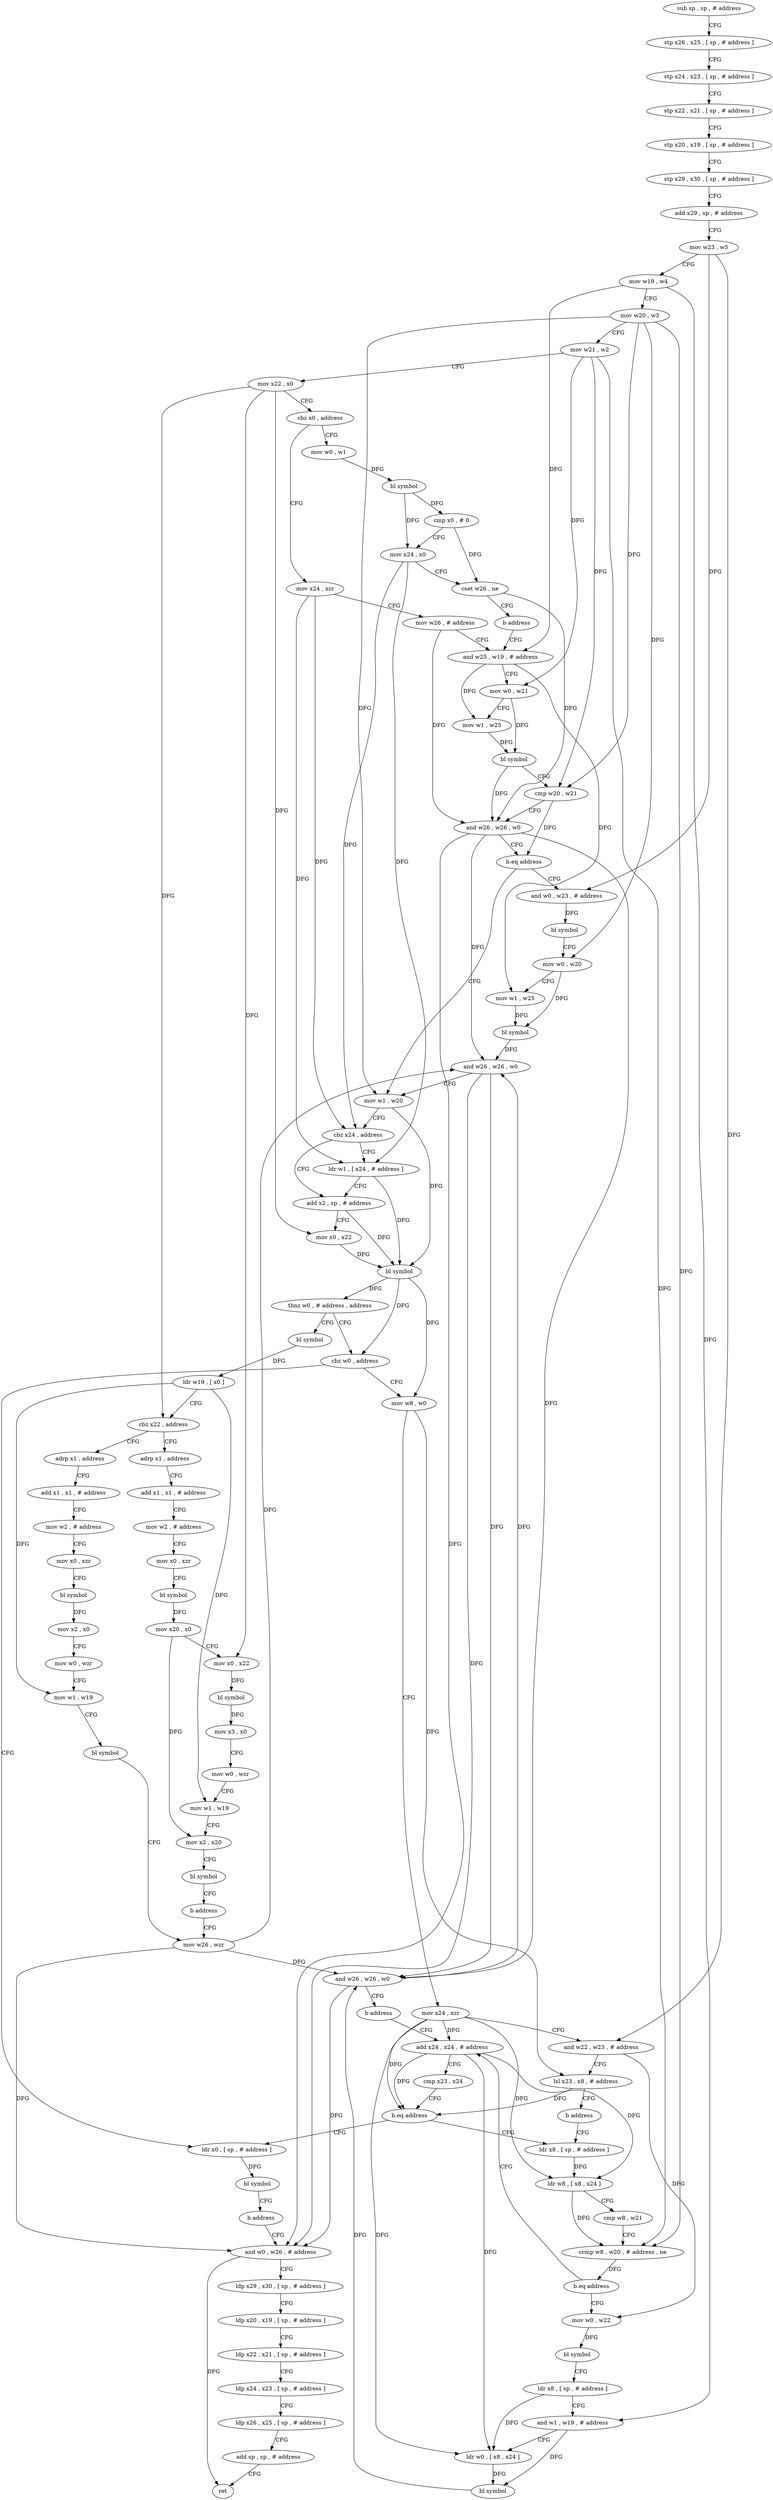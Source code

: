 digraph "func" {
"4201280" [label = "sub sp , sp , # address" ]
"4201284" [label = "stp x26 , x25 , [ sp , # address ]" ]
"4201288" [label = "stp x24 , x23 , [ sp , # address ]" ]
"4201292" [label = "stp x22 , x21 , [ sp , # address ]" ]
"4201296" [label = "stp x20 , x19 , [ sp , # address ]" ]
"4201300" [label = "stp x29 , x30 , [ sp , # address ]" ]
"4201304" [label = "add x29 , sp , # address" ]
"4201308" [label = "mov w23 , w5" ]
"4201312" [label = "mov w19 , w4" ]
"4201316" [label = "mov w20 , w3" ]
"4201320" [label = "mov w21 , w2" ]
"4201324" [label = "mov x22 , x0" ]
"4201328" [label = "cbz x0 , address" ]
"4201356" [label = "mov x24 , xzr" ]
"4201332" [label = "mov w0 , w1" ]
"4201360" [label = "mov w26 , # address" ]
"4201364" [label = "and w25 , w19 , # address" ]
"4201336" [label = "bl symbol" ]
"4201340" [label = "cmp x0 , # 0" ]
"4201344" [label = "mov x24 , x0" ]
"4201348" [label = "cset w26 , ne" ]
"4201352" [label = "b address" ]
"4201416" [label = "mov w1 , w20" ]
"4201420" [label = "cbz x24 , address" ]
"4201428" [label = "add x2 , sp , # address" ]
"4201424" [label = "ldr w1 , [ x24 , # address ]" ]
"4201392" [label = "and w0 , w23 , # address" ]
"4201396" [label = "bl symbol" ]
"4201400" [label = "mov w0 , w20" ]
"4201404" [label = "mov w1 , w25" ]
"4201408" [label = "bl symbol" ]
"4201412" [label = "and w26 , w26 , w0" ]
"4201368" [label = "mov w0 , w21" ]
"4201372" [label = "mov w1 , w25" ]
"4201376" [label = "bl symbol" ]
"4201380" [label = "cmp w20 , w21" ]
"4201384" [label = "and w26 , w26 , w0" ]
"4201388" [label = "b.eq address" ]
"4201432" [label = "mov x0 , x22" ]
"4201436" [label = "bl symbol" ]
"4201440" [label = "tbnz w0 , # address , address" ]
"4201544" [label = "bl symbol" ]
"4201444" [label = "cbz w0 , address" ]
"4201548" [label = "ldr w19 , [ x0 ]" ]
"4201552" [label = "cbz x22 , address" ]
"4201612" [label = "adrp x1 , address" ]
"4201556" [label = "adrp x1 , address" ]
"4201532" [label = "ldr x0 , [ sp , # address ]" ]
"4201448" [label = "mov w8 , w0" ]
"4201616" [label = "add x1 , x1 , # address" ]
"4201620" [label = "mov w2 , # address" ]
"4201624" [label = "mov x0 , xzr" ]
"4201628" [label = "bl symbol" ]
"4201632" [label = "mov x2 , x0" ]
"4201636" [label = "mov w0 , wzr" ]
"4201640" [label = "mov w1 , w19" ]
"4201644" [label = "bl symbol" ]
"4201648" [label = "mov w26 , wzr" ]
"4201560" [label = "add x1 , x1 , # address" ]
"4201564" [label = "mov w2 , # address" ]
"4201568" [label = "mov x0 , xzr" ]
"4201572" [label = "bl symbol" ]
"4201576" [label = "mov x20 , x0" ]
"4201580" [label = "mov x0 , x22" ]
"4201584" [label = "bl symbol" ]
"4201588" [label = "mov x3 , x0" ]
"4201592" [label = "mov w0 , wzr" ]
"4201596" [label = "mov w1 , w19" ]
"4201600" [label = "mov x2 , x20" ]
"4201604" [label = "bl symbol" ]
"4201608" [label = "b address" ]
"4201536" [label = "bl symbol" ]
"4201540" [label = "b address" ]
"4201652" [label = "and w0 , w26 , # address" ]
"4201452" [label = "mov x24 , xzr" ]
"4201456" [label = "and w22 , w23 , # address" ]
"4201460" [label = "lsl x23 , x8 , # address" ]
"4201464" [label = "b address" ]
"4201480" [label = "ldr x8 , [ sp , # address ]" ]
"4201656" [label = "ldp x29 , x30 , [ sp , # address ]" ]
"4201660" [label = "ldp x20 , x19 , [ sp , # address ]" ]
"4201664" [label = "ldp x22 , x21 , [ sp , # address ]" ]
"4201668" [label = "ldp x24 , x23 , [ sp , # address ]" ]
"4201672" [label = "ldp x26 , x25 , [ sp , # address ]" ]
"4201676" [label = "add sp , sp , # address" ]
"4201680" [label = "ret" ]
"4201484" [label = "ldr w8 , [ x8 , x24 ]" ]
"4201488" [label = "cmp w8 , w21" ]
"4201492" [label = "ccmp w8 , w20 , # address , ne" ]
"4201496" [label = "b.eq address" ]
"4201468" [label = "add x24 , x24 , # address" ]
"4201500" [label = "mov w0 , w22" ]
"4201472" [label = "cmp x23 , x24" ]
"4201476" [label = "b.eq address" ]
"4201504" [label = "bl symbol" ]
"4201508" [label = "ldr x8 , [ sp , # address ]" ]
"4201512" [label = "and w1 , w19 , # address" ]
"4201516" [label = "ldr w0 , [ x8 , x24 ]" ]
"4201520" [label = "bl symbol" ]
"4201524" [label = "and w26 , w26 , w0" ]
"4201528" [label = "b address" ]
"4201280" -> "4201284" [ label = "CFG" ]
"4201284" -> "4201288" [ label = "CFG" ]
"4201288" -> "4201292" [ label = "CFG" ]
"4201292" -> "4201296" [ label = "CFG" ]
"4201296" -> "4201300" [ label = "CFG" ]
"4201300" -> "4201304" [ label = "CFG" ]
"4201304" -> "4201308" [ label = "CFG" ]
"4201308" -> "4201312" [ label = "CFG" ]
"4201308" -> "4201392" [ label = "DFG" ]
"4201308" -> "4201456" [ label = "DFG" ]
"4201312" -> "4201316" [ label = "CFG" ]
"4201312" -> "4201364" [ label = "DFG" ]
"4201312" -> "4201512" [ label = "DFG" ]
"4201316" -> "4201320" [ label = "CFG" ]
"4201316" -> "4201380" [ label = "DFG" ]
"4201316" -> "4201416" [ label = "DFG" ]
"4201316" -> "4201400" [ label = "DFG" ]
"4201316" -> "4201492" [ label = "DFG" ]
"4201320" -> "4201324" [ label = "CFG" ]
"4201320" -> "4201368" [ label = "DFG" ]
"4201320" -> "4201380" [ label = "DFG" ]
"4201320" -> "4201492" [ label = "DFG" ]
"4201324" -> "4201328" [ label = "CFG" ]
"4201324" -> "4201432" [ label = "DFG" ]
"4201324" -> "4201552" [ label = "DFG" ]
"4201324" -> "4201580" [ label = "DFG" ]
"4201328" -> "4201356" [ label = "CFG" ]
"4201328" -> "4201332" [ label = "CFG" ]
"4201356" -> "4201360" [ label = "CFG" ]
"4201356" -> "4201420" [ label = "DFG" ]
"4201356" -> "4201424" [ label = "DFG" ]
"4201332" -> "4201336" [ label = "DFG" ]
"4201360" -> "4201364" [ label = "CFG" ]
"4201360" -> "4201384" [ label = "DFG" ]
"4201364" -> "4201368" [ label = "CFG" ]
"4201364" -> "4201372" [ label = "DFG" ]
"4201364" -> "4201404" [ label = "DFG" ]
"4201336" -> "4201340" [ label = "DFG" ]
"4201336" -> "4201344" [ label = "DFG" ]
"4201340" -> "4201344" [ label = "CFG" ]
"4201340" -> "4201348" [ label = "DFG" ]
"4201344" -> "4201348" [ label = "CFG" ]
"4201344" -> "4201420" [ label = "DFG" ]
"4201344" -> "4201424" [ label = "DFG" ]
"4201348" -> "4201352" [ label = "CFG" ]
"4201348" -> "4201384" [ label = "DFG" ]
"4201352" -> "4201364" [ label = "CFG" ]
"4201416" -> "4201420" [ label = "CFG" ]
"4201416" -> "4201436" [ label = "DFG" ]
"4201420" -> "4201428" [ label = "CFG" ]
"4201420" -> "4201424" [ label = "CFG" ]
"4201428" -> "4201432" [ label = "CFG" ]
"4201428" -> "4201436" [ label = "DFG" ]
"4201424" -> "4201428" [ label = "CFG" ]
"4201424" -> "4201436" [ label = "DFG" ]
"4201392" -> "4201396" [ label = "DFG" ]
"4201396" -> "4201400" [ label = "CFG" ]
"4201400" -> "4201404" [ label = "CFG" ]
"4201400" -> "4201408" [ label = "DFG" ]
"4201404" -> "4201408" [ label = "DFG" ]
"4201408" -> "4201412" [ label = "DFG" ]
"4201412" -> "4201416" [ label = "CFG" ]
"4201412" -> "4201652" [ label = "DFG" ]
"4201412" -> "4201524" [ label = "DFG" ]
"4201368" -> "4201372" [ label = "CFG" ]
"4201368" -> "4201376" [ label = "DFG" ]
"4201372" -> "4201376" [ label = "DFG" ]
"4201376" -> "4201380" [ label = "CFG" ]
"4201376" -> "4201384" [ label = "DFG" ]
"4201380" -> "4201384" [ label = "CFG" ]
"4201380" -> "4201388" [ label = "DFG" ]
"4201384" -> "4201388" [ label = "CFG" ]
"4201384" -> "4201412" [ label = "DFG" ]
"4201384" -> "4201652" [ label = "DFG" ]
"4201384" -> "4201524" [ label = "DFG" ]
"4201388" -> "4201416" [ label = "CFG" ]
"4201388" -> "4201392" [ label = "CFG" ]
"4201432" -> "4201436" [ label = "DFG" ]
"4201436" -> "4201440" [ label = "DFG" ]
"4201436" -> "4201444" [ label = "DFG" ]
"4201436" -> "4201448" [ label = "DFG" ]
"4201440" -> "4201544" [ label = "CFG" ]
"4201440" -> "4201444" [ label = "CFG" ]
"4201544" -> "4201548" [ label = "DFG" ]
"4201444" -> "4201532" [ label = "CFG" ]
"4201444" -> "4201448" [ label = "CFG" ]
"4201548" -> "4201552" [ label = "CFG" ]
"4201548" -> "4201640" [ label = "DFG" ]
"4201548" -> "4201596" [ label = "DFG" ]
"4201552" -> "4201612" [ label = "CFG" ]
"4201552" -> "4201556" [ label = "CFG" ]
"4201612" -> "4201616" [ label = "CFG" ]
"4201556" -> "4201560" [ label = "CFG" ]
"4201532" -> "4201536" [ label = "DFG" ]
"4201448" -> "4201452" [ label = "CFG" ]
"4201448" -> "4201460" [ label = "DFG" ]
"4201616" -> "4201620" [ label = "CFG" ]
"4201620" -> "4201624" [ label = "CFG" ]
"4201624" -> "4201628" [ label = "CFG" ]
"4201628" -> "4201632" [ label = "DFG" ]
"4201632" -> "4201636" [ label = "CFG" ]
"4201636" -> "4201640" [ label = "CFG" ]
"4201640" -> "4201644" [ label = "CFG" ]
"4201644" -> "4201648" [ label = "CFG" ]
"4201648" -> "4201652" [ label = "DFG" ]
"4201648" -> "4201412" [ label = "DFG" ]
"4201648" -> "4201524" [ label = "DFG" ]
"4201560" -> "4201564" [ label = "CFG" ]
"4201564" -> "4201568" [ label = "CFG" ]
"4201568" -> "4201572" [ label = "CFG" ]
"4201572" -> "4201576" [ label = "DFG" ]
"4201576" -> "4201580" [ label = "CFG" ]
"4201576" -> "4201600" [ label = "DFG" ]
"4201580" -> "4201584" [ label = "DFG" ]
"4201584" -> "4201588" [ label = "DFG" ]
"4201588" -> "4201592" [ label = "CFG" ]
"4201592" -> "4201596" [ label = "CFG" ]
"4201596" -> "4201600" [ label = "CFG" ]
"4201600" -> "4201604" [ label = "CFG" ]
"4201604" -> "4201608" [ label = "CFG" ]
"4201608" -> "4201648" [ label = "CFG" ]
"4201536" -> "4201540" [ label = "CFG" ]
"4201540" -> "4201652" [ label = "CFG" ]
"4201652" -> "4201656" [ label = "CFG" ]
"4201652" -> "4201680" [ label = "DFG" ]
"4201452" -> "4201456" [ label = "CFG" ]
"4201452" -> "4201484" [ label = "DFG" ]
"4201452" -> "4201468" [ label = "DFG" ]
"4201452" -> "4201476" [ label = "DFG" ]
"4201452" -> "4201516" [ label = "DFG" ]
"4201456" -> "4201460" [ label = "CFG" ]
"4201456" -> "4201500" [ label = "DFG" ]
"4201460" -> "4201464" [ label = "CFG" ]
"4201460" -> "4201476" [ label = "DFG" ]
"4201464" -> "4201480" [ label = "CFG" ]
"4201480" -> "4201484" [ label = "DFG" ]
"4201656" -> "4201660" [ label = "CFG" ]
"4201660" -> "4201664" [ label = "CFG" ]
"4201664" -> "4201668" [ label = "CFG" ]
"4201668" -> "4201672" [ label = "CFG" ]
"4201672" -> "4201676" [ label = "CFG" ]
"4201676" -> "4201680" [ label = "CFG" ]
"4201484" -> "4201488" [ label = "CFG" ]
"4201484" -> "4201492" [ label = "DFG" ]
"4201488" -> "4201492" [ label = "CFG" ]
"4201492" -> "4201496" [ label = "DFG" ]
"4201496" -> "4201468" [ label = "CFG" ]
"4201496" -> "4201500" [ label = "CFG" ]
"4201468" -> "4201472" [ label = "CFG" ]
"4201468" -> "4201484" [ label = "DFG" ]
"4201468" -> "4201476" [ label = "DFG" ]
"4201468" -> "4201516" [ label = "DFG" ]
"4201500" -> "4201504" [ label = "DFG" ]
"4201472" -> "4201476" [ label = "CFG" ]
"4201476" -> "4201532" [ label = "CFG" ]
"4201476" -> "4201480" [ label = "CFG" ]
"4201504" -> "4201508" [ label = "CFG" ]
"4201508" -> "4201512" [ label = "CFG" ]
"4201508" -> "4201516" [ label = "DFG" ]
"4201512" -> "4201516" [ label = "CFG" ]
"4201512" -> "4201520" [ label = "DFG" ]
"4201516" -> "4201520" [ label = "DFG" ]
"4201520" -> "4201524" [ label = "DFG" ]
"4201524" -> "4201528" [ label = "CFG" ]
"4201524" -> "4201652" [ label = "DFG" ]
"4201524" -> "4201412" [ label = "DFG" ]
"4201528" -> "4201468" [ label = "CFG" ]
}
